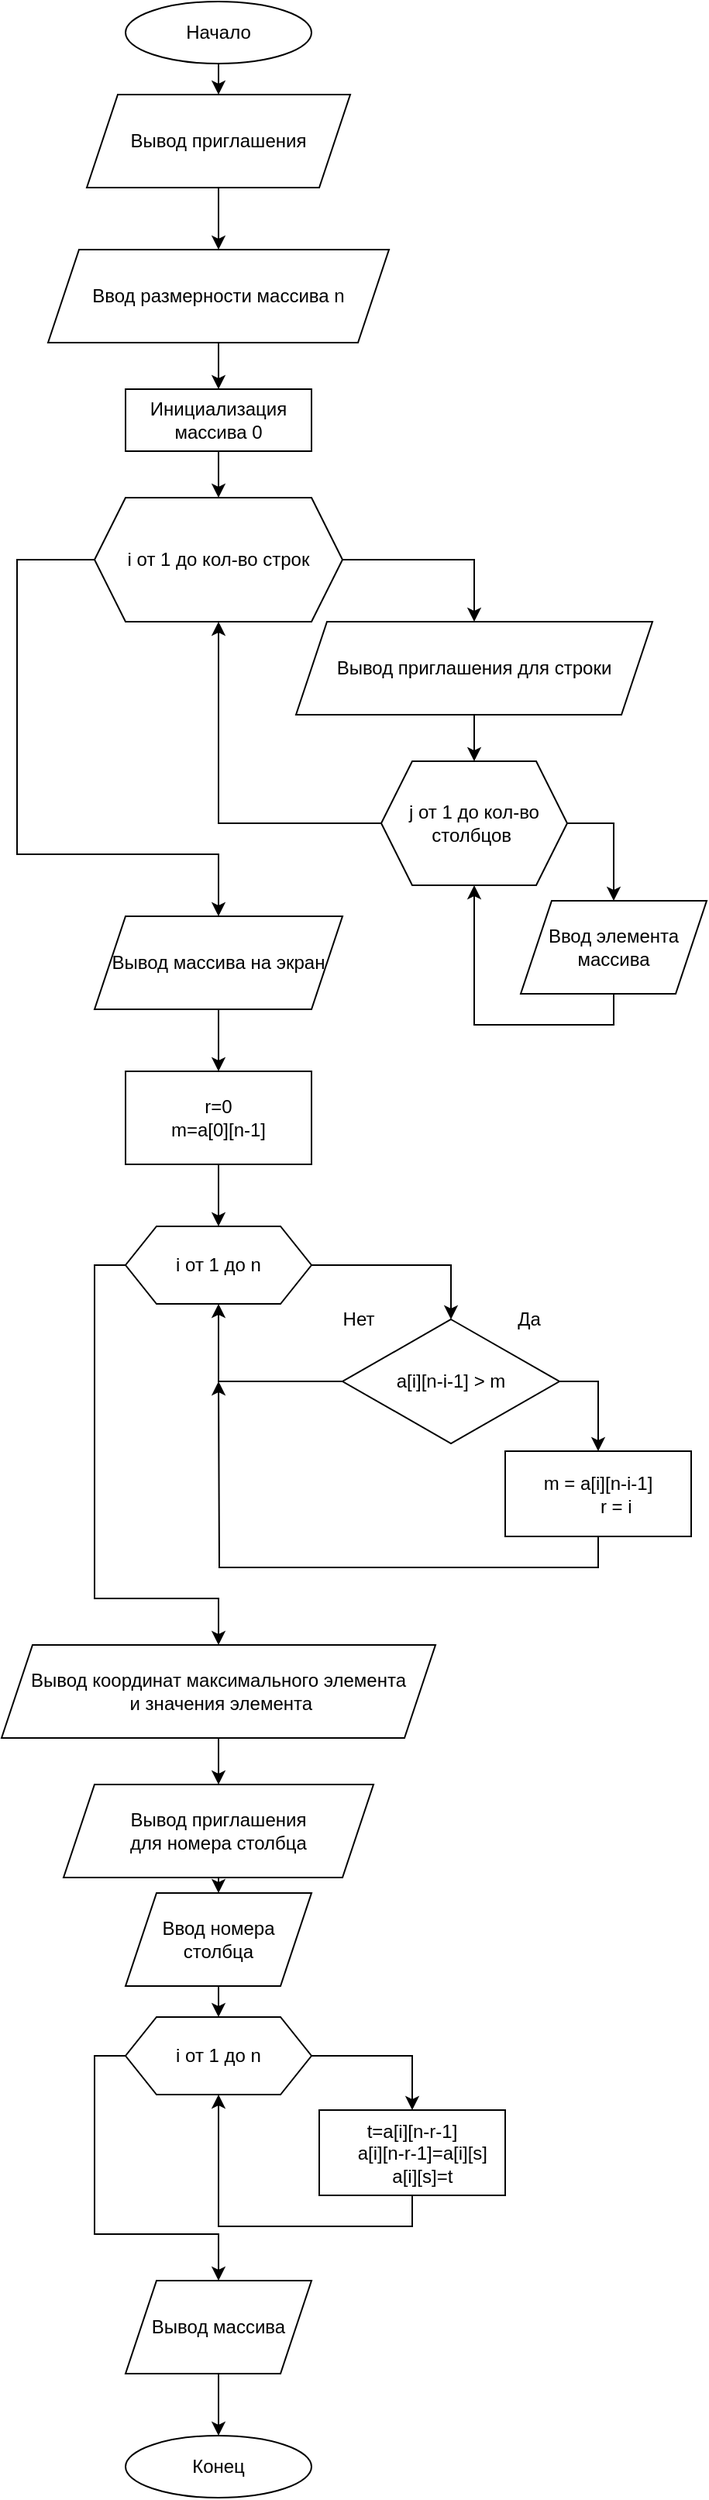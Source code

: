 <mxfile version="14.9.6" type="device"><diagram id="6a731a19-8d31-9384-78a2-239565b7b9f0" name="Page-1"><mxGraphModel dx="1182" dy="1629" grid="1" gridSize="10" guides="1" tooltips="1" connect="1" arrows="1" fold="1" page="1" pageScale="1" pageWidth="1169" pageHeight="827" background="#ffffff" math="0" shadow="0"><root><mxCell id="0"/><mxCell id="1" parent="0"/><mxCell id="NZc4HDJNSBxelqFDVV6K-67" style="edgeStyle=orthogonalEdgeStyle;rounded=0;orthogonalLoop=1;jettySize=auto;html=1;exitX=0.5;exitY=1;exitDx=0;exitDy=0;entryX=0.5;entryY=0;entryDx=0;entryDy=0;" parent="1" source="NZc4HDJNSBxelqFDVV6K-56" target="NZc4HDJNSBxelqFDVV6K-58" edge="1"><mxGeometry relative="1" as="geometry"><mxPoint x="260" y="-580" as="targetPoint"/></mxGeometry></mxCell><mxCell id="NZc4HDJNSBxelqFDVV6K-56" value="Начало" style="ellipse;whiteSpace=wrap;html=1;" parent="1" vertex="1"><mxGeometry x="200" y="-640" width="120" height="40" as="geometry"/></mxCell><mxCell id="NZc4HDJNSBxelqFDVV6K-69" style="edgeStyle=orthogonalEdgeStyle;rounded=0;orthogonalLoop=1;jettySize=auto;html=1;exitX=0.5;exitY=1;exitDx=0;exitDy=0;entryX=0.5;entryY=0;entryDx=0;entryDy=0;" parent="1" source="NZc4HDJNSBxelqFDVV6K-58" target="NZc4HDJNSBxelqFDVV6K-60" edge="1"><mxGeometry relative="1" as="geometry"/></mxCell><mxCell id="NZc4HDJNSBxelqFDVV6K-58" value="Вывод приглашения" style="shape=parallelogram;perimeter=parallelogramPerimeter;whiteSpace=wrap;html=1;fixedSize=1;" parent="1" vertex="1"><mxGeometry x="175" y="-580" width="170" height="60" as="geometry"/></mxCell><mxCell id="NZc4HDJNSBxelqFDVV6K-70" style="edgeStyle=orthogonalEdgeStyle;rounded=0;orthogonalLoop=1;jettySize=auto;html=1;exitX=0.5;exitY=1;exitDx=0;exitDy=0;" parent="1" source="NZc4HDJNSBxelqFDVV6K-60" target="NZc4HDJNSBxelqFDVV6K-78" edge="1"><mxGeometry relative="1" as="geometry"><mxPoint x="260" y="-250" as="targetPoint"/></mxGeometry></mxCell><mxCell id="NZc4HDJNSBxelqFDVV6K-60" value="Ввод размерности массива n" style="shape=parallelogram;perimeter=parallelogramPerimeter;whiteSpace=wrap;html=1;fixedSize=1;" parent="1" vertex="1"><mxGeometry x="150" y="-480" width="220" height="60" as="geometry"/></mxCell><mxCell id="NZc4HDJNSBxelqFDVV6K-74" style="edgeStyle=orthogonalEdgeStyle;rounded=0;orthogonalLoop=1;jettySize=auto;html=1;exitX=0;exitY=0.5;exitDx=0;exitDy=0;entryX=0.5;entryY=0;entryDx=0;entryDy=0;" parent="1" source="NZc4HDJNSBxelqFDVV6K-61" target="NZc4HDJNSBxelqFDVV6K-64" edge="1"><mxGeometry relative="1" as="geometry"><Array as="points"><mxPoint x="130" y="-280"/><mxPoint x="130" y="-90"/><mxPoint x="260" y="-90"/></Array></mxGeometry></mxCell><mxCell id="NZc4HDJNSBxelqFDVV6K-77" style="edgeStyle=orthogonalEdgeStyle;rounded=0;orthogonalLoop=1;jettySize=auto;html=1;exitX=1;exitY=0.5;exitDx=0;exitDy=0;" parent="1" source="NZc4HDJNSBxelqFDVV6K-61" target="9MGwF25c3xMetts-ablq-1" edge="1"><mxGeometry relative="1" as="geometry"><mxPoint x="380" y="-210" as="targetPoint"/></mxGeometry></mxCell><mxCell id="NZc4HDJNSBxelqFDVV6K-61" value="i от 1 до кол-во строк" style="shape=hexagon;perimeter=hexagonPerimeter2;whiteSpace=wrap;html=1;fixedSize=1;" parent="1" vertex="1"><mxGeometry x="180" y="-320" width="160" height="80" as="geometry"/></mxCell><mxCell id="NZc4HDJNSBxelqFDVV6K-73" style="edgeStyle=orthogonalEdgeStyle;rounded=0;orthogonalLoop=1;jettySize=auto;html=1;entryX=0.5;entryY=1;entryDx=0;entryDy=0;exitX=0.5;exitY=1;exitDx=0;exitDy=0;" parent="1" source="9MGwF25c3xMetts-ablq-3" target="NZc4HDJNSBxelqFDVV6K-76" edge="1"><mxGeometry relative="1" as="geometry"><mxPoint x="520" y="50" as="sourcePoint"/></mxGeometry></mxCell><mxCell id="NZc4HDJNSBxelqFDVV6K-75" style="edgeStyle=orthogonalEdgeStyle;rounded=0;orthogonalLoop=1;jettySize=auto;html=1;exitX=0.5;exitY=1;exitDx=0;exitDy=0;" parent="1" source="NZc4HDJNSBxelqFDVV6K-64" target="9MGwF25c3xMetts-ablq-5" edge="1"><mxGeometry relative="1" as="geometry"><mxPoint x="260" y="80" as="targetPoint"/></mxGeometry></mxCell><mxCell id="NZc4HDJNSBxelqFDVV6K-64" value="Вывод массива на экран" style="shape=parallelogram;perimeter=parallelogramPerimeter;whiteSpace=wrap;html=1;fixedSize=1;" parent="1" vertex="1"><mxGeometry x="180" y="-50" width="160" height="60" as="geometry"/></mxCell><mxCell id="NZc4HDJNSBxelqFDVV6K-65" value="Конец" style="ellipse;whiteSpace=wrap;html=1;" parent="1" vertex="1"><mxGeometry x="200" y="930" width="120" height="40" as="geometry"/></mxCell><mxCell id="NZc4HDJNSBxelqFDVV6K-81" style="edgeStyle=orthogonalEdgeStyle;rounded=0;orthogonalLoop=1;jettySize=auto;html=1;exitX=1;exitY=0.5;exitDx=0;exitDy=0;entryX=0.5;entryY=0;entryDx=0;entryDy=0;" parent="1" source="NZc4HDJNSBxelqFDVV6K-76" target="9MGwF25c3xMetts-ablq-3" edge="1"><mxGeometry relative="1" as="geometry"><mxPoint x="520" y="-20" as="targetPoint"/></mxGeometry></mxCell><mxCell id="NZc4HDJNSBxelqFDVV6K-86" style="edgeStyle=orthogonalEdgeStyle;rounded=0;orthogonalLoop=1;jettySize=auto;html=1;exitX=0;exitY=0.5;exitDx=0;exitDy=0;entryX=0.5;entryY=1;entryDx=0;entryDy=0;" parent="1" source="NZc4HDJNSBxelqFDVV6K-76" target="NZc4HDJNSBxelqFDVV6K-61" edge="1"><mxGeometry relative="1" as="geometry"/></mxCell><mxCell id="NZc4HDJNSBxelqFDVV6K-76" value="j от 1 до кол-во столбцов&amp;nbsp;" style="shape=hexagon;perimeter=hexagonPerimeter2;whiteSpace=wrap;html=1;fixedSize=1;" parent="1" vertex="1"><mxGeometry x="365" y="-150" width="120" height="80" as="geometry"/></mxCell><mxCell id="NZc4HDJNSBxelqFDVV6K-79" style="edgeStyle=orthogonalEdgeStyle;rounded=0;orthogonalLoop=1;jettySize=auto;html=1;exitX=0.5;exitY=1;exitDx=0;exitDy=0;" parent="1" source="NZc4HDJNSBxelqFDVV6K-78" target="NZc4HDJNSBxelqFDVV6K-61" edge="1"><mxGeometry relative="1" as="geometry"/></mxCell><mxCell id="NZc4HDJNSBxelqFDVV6K-78" value="Инициализация массива 0" style="rounded=0;whiteSpace=wrap;html=1;" parent="1" vertex="1"><mxGeometry x="200" y="-390" width="120" height="40" as="geometry"/></mxCell><mxCell id="NZc4HDJNSBxelqFDVV6K-102" style="edgeStyle=orthogonalEdgeStyle;rounded=0;orthogonalLoop=1;jettySize=auto;html=1;exitX=0.5;exitY=1;exitDx=0;exitDy=0;entryX=0.5;entryY=0;entryDx=0;entryDy=0;" parent="1" source="NZc4HDJNSBxelqFDVV6K-100" target="NZc4HDJNSBxelqFDVV6K-65" edge="1"><mxGeometry relative="1" as="geometry"/></mxCell><mxCell id="NZc4HDJNSBxelqFDVV6K-100" value="Вывод массива" style="shape=parallelogram;perimeter=parallelogramPerimeter;whiteSpace=wrap;html=1;fixedSize=1;" parent="1" vertex="1"><mxGeometry x="200" y="830" width="120" height="60" as="geometry"/></mxCell><mxCell id="9MGwF25c3xMetts-ablq-2" style="edgeStyle=orthogonalEdgeStyle;rounded=0;orthogonalLoop=1;jettySize=auto;html=1;exitX=0.5;exitY=1;exitDx=0;exitDy=0;entryX=0.5;entryY=0;entryDx=0;entryDy=0;" parent="1" source="9MGwF25c3xMetts-ablq-1" target="NZc4HDJNSBxelqFDVV6K-76" edge="1"><mxGeometry relative="1" as="geometry"/></mxCell><mxCell id="9MGwF25c3xMetts-ablq-1" value="Вывод приглашения для строки" style="shape=parallelogram;perimeter=parallelogramPerimeter;whiteSpace=wrap;html=1;fixedSize=1;" parent="1" vertex="1"><mxGeometry x="310" y="-240" width="230" height="60" as="geometry"/></mxCell><mxCell id="9MGwF25c3xMetts-ablq-3" value="Ввод элемента массива" style="shape=parallelogram;perimeter=parallelogramPerimeter;whiteSpace=wrap;html=1;fixedSize=1;" parent="1" vertex="1"><mxGeometry x="455" y="-60" width="120" height="60" as="geometry"/></mxCell><mxCell id="9MGwF25c3xMetts-ablq-16" style="edgeStyle=orthogonalEdgeStyle;rounded=0;orthogonalLoop=1;jettySize=auto;html=1;exitX=0.5;exitY=1;exitDx=0;exitDy=0;entryX=0.5;entryY=0;entryDx=0;entryDy=0;" parent="1" source="9MGwF25c3xMetts-ablq-5" target="9MGwF25c3xMetts-ablq-6" edge="1"><mxGeometry relative="1" as="geometry"/></mxCell><mxCell id="9MGwF25c3xMetts-ablq-5" value="&lt;div&gt;r=0&lt;/div&gt;&lt;div&gt;m=a[0][n-1]&lt;/div&gt;" style="rounded=0;whiteSpace=wrap;html=1;" parent="1" vertex="1"><mxGeometry x="200" y="50" width="120" height="60" as="geometry"/></mxCell><mxCell id="9MGwF25c3xMetts-ablq-9" style="edgeStyle=orthogonalEdgeStyle;rounded=0;orthogonalLoop=1;jettySize=auto;html=1;exitX=1;exitY=0.5;exitDx=0;exitDy=0;entryX=0.5;entryY=0;entryDx=0;entryDy=0;" parent="1" source="9MGwF25c3xMetts-ablq-6" target="9MGwF25c3xMetts-ablq-7" edge="1"><mxGeometry relative="1" as="geometry"/></mxCell><mxCell id="9MGwF25c3xMetts-ablq-17" style="edgeStyle=orthogonalEdgeStyle;rounded=0;orthogonalLoop=1;jettySize=auto;html=1;exitX=0;exitY=0.5;exitDx=0;exitDy=0;" parent="1" source="9MGwF25c3xMetts-ablq-6" target="9MGwF25c3xMetts-ablq-18" edge="1"><mxGeometry relative="1" as="geometry"><mxPoint x="260" y="470" as="targetPoint"/><Array as="points"><mxPoint x="180" y="175"/><mxPoint x="180" y="390"/><mxPoint x="260" y="390"/><mxPoint x="260" y="450"/></Array></mxGeometry></mxCell><mxCell id="9MGwF25c3xMetts-ablq-6" value="i от 1 до n" style="shape=hexagon;perimeter=hexagonPerimeter2;whiteSpace=wrap;html=1;fixedSize=1;" parent="1" vertex="1"><mxGeometry x="200" y="150" width="120" height="50" as="geometry"/></mxCell><mxCell id="9MGwF25c3xMetts-ablq-13" style="edgeStyle=orthogonalEdgeStyle;rounded=0;orthogonalLoop=1;jettySize=auto;html=1;exitX=1;exitY=0.5;exitDx=0;exitDy=0;entryX=0.5;entryY=0;entryDx=0;entryDy=0;" parent="1" source="9MGwF25c3xMetts-ablq-7" target="9MGwF25c3xMetts-ablq-12" edge="1"><mxGeometry relative="1" as="geometry"/></mxCell><mxCell id="9MGwF25c3xMetts-ablq-14" style="edgeStyle=orthogonalEdgeStyle;rounded=0;orthogonalLoop=1;jettySize=auto;html=1;exitX=0;exitY=0.5;exitDx=0;exitDy=0;entryX=0.5;entryY=1;entryDx=0;entryDy=0;" parent="1" source="9MGwF25c3xMetts-ablq-7" target="9MGwF25c3xMetts-ablq-6" edge="1"><mxGeometry relative="1" as="geometry"/></mxCell><mxCell id="9MGwF25c3xMetts-ablq-7" value="a[i][n-i-1] &amp;gt; m" style="rhombus;whiteSpace=wrap;html=1;" parent="1" vertex="1"><mxGeometry x="340" y="210" width="140" height="80" as="geometry"/></mxCell><mxCell id="9MGwF25c3xMetts-ablq-10" value="Да" style="text;html=1;align=center;verticalAlign=middle;resizable=0;points=[];autosize=1;strokeColor=none;" parent="1" vertex="1"><mxGeometry x="445" y="200" width="30" height="20" as="geometry"/></mxCell><mxCell id="9MGwF25c3xMetts-ablq-11" value="Нет" style="text;html=1;align=center;verticalAlign=middle;resizable=0;points=[];autosize=1;strokeColor=none;" parent="1" vertex="1"><mxGeometry x="330" y="200" width="40" height="20" as="geometry"/></mxCell><mxCell id="9MGwF25c3xMetts-ablq-15" style="edgeStyle=orthogonalEdgeStyle;rounded=0;orthogonalLoop=1;jettySize=auto;html=1;exitX=0.5;exitY=1;exitDx=0;exitDy=0;" parent="1" source="9MGwF25c3xMetts-ablq-12" edge="1"><mxGeometry relative="1" as="geometry"><mxPoint x="260" y="250" as="targetPoint"/></mxGeometry></mxCell><mxCell id="9MGwF25c3xMetts-ablq-12" value="&lt;div&gt;m = a[i][n-i-1]&lt;/div&gt;&lt;div&gt;&amp;nbsp; &amp;nbsp; &amp;nbsp; &amp;nbsp;r = i&lt;/div&gt;" style="rounded=0;whiteSpace=wrap;html=1;" parent="1" vertex="1"><mxGeometry x="445" y="295" width="120" height="55" as="geometry"/></mxCell><mxCell id="9MGwF25c3xMetts-ablq-20" style="edgeStyle=orthogonalEdgeStyle;rounded=0;orthogonalLoop=1;jettySize=auto;html=1;exitX=0.5;exitY=1;exitDx=0;exitDy=0;" parent="1" source="9MGwF25c3xMetts-ablq-18" target="9MGwF25c3xMetts-ablq-19" edge="1"><mxGeometry relative="1" as="geometry"/></mxCell><mxCell id="9MGwF25c3xMetts-ablq-18" value="Вывод координат максимального элемента&lt;br&gt;&amp;nbsp;и значения элемента" style="shape=parallelogram;perimeter=parallelogramPerimeter;whiteSpace=wrap;html=1;fixedSize=1;" parent="1" vertex="1"><mxGeometry x="120" y="420" width="280" height="60" as="geometry"/></mxCell><mxCell id="9MGwF25c3xMetts-ablq-22" style="edgeStyle=orthogonalEdgeStyle;rounded=0;orthogonalLoop=1;jettySize=auto;html=1;exitX=0.5;exitY=1;exitDx=0;exitDy=0;entryX=0.5;entryY=0;entryDx=0;entryDy=0;" parent="1" source="9MGwF25c3xMetts-ablq-19" target="9MGwF25c3xMetts-ablq-21" edge="1"><mxGeometry relative="1" as="geometry"/></mxCell><mxCell id="9MGwF25c3xMetts-ablq-19" value="Вывод приглашения &lt;br&gt;для номера столбца" style="shape=parallelogram;perimeter=parallelogramPerimeter;whiteSpace=wrap;html=1;fixedSize=1;" parent="1" vertex="1"><mxGeometry x="160" y="510" width="200" height="60" as="geometry"/></mxCell><mxCell id="9MGwF25c3xMetts-ablq-32" style="edgeStyle=orthogonalEdgeStyle;rounded=0;orthogonalLoop=1;jettySize=auto;html=1;exitX=0.5;exitY=1;exitDx=0;exitDy=0;entryX=0.5;entryY=0;entryDx=0;entryDy=0;" parent="1" source="9MGwF25c3xMetts-ablq-21" target="9MGwF25c3xMetts-ablq-24" edge="1"><mxGeometry relative="1" as="geometry"/></mxCell><mxCell id="9MGwF25c3xMetts-ablq-21" value="Ввод номера столбца" style="shape=parallelogram;perimeter=parallelogramPerimeter;whiteSpace=wrap;html=1;fixedSize=1;" parent="1" vertex="1"><mxGeometry x="200" y="580" width="120" height="60" as="geometry"/></mxCell><mxCell id="9MGwF25c3xMetts-ablq-23" style="edgeStyle=orthogonalEdgeStyle;rounded=0;orthogonalLoop=1;jettySize=auto;html=1;exitX=1;exitY=0.5;exitDx=0;exitDy=0;entryX=0.5;entryY=0;entryDx=0;entryDy=0;" parent="1" source="9MGwF25c3xMetts-ablq-24" target="9MGwF25c3xMetts-ablq-31" edge="1"><mxGeometry relative="1" as="geometry"><mxPoint x="510" y="810" as="targetPoint"/></mxGeometry></mxCell><mxCell id="9MGwF25c3xMetts-ablq-33" style="edgeStyle=orthogonalEdgeStyle;rounded=0;orthogonalLoop=1;jettySize=auto;html=1;exitX=0;exitY=0.5;exitDx=0;exitDy=0;" parent="1" source="9MGwF25c3xMetts-ablq-24" target="NZc4HDJNSBxelqFDVV6K-100" edge="1"><mxGeometry relative="1" as="geometry"><Array as="points"><mxPoint x="180" y="685"/><mxPoint x="180" y="800"/><mxPoint x="260" y="800"/></Array></mxGeometry></mxCell><mxCell id="9MGwF25c3xMetts-ablq-24" value="i от 1 до n" style="shape=hexagon;perimeter=hexagonPerimeter2;whiteSpace=wrap;html=1;fixedSize=1;" parent="1" vertex="1"><mxGeometry x="200" y="660" width="120" height="50" as="geometry"/></mxCell><mxCell id="9MGwF25c3xMetts-ablq-30" style="edgeStyle=orthogonalEdgeStyle;rounded=0;orthogonalLoop=1;jettySize=auto;html=1;exitX=0.5;exitY=1;exitDx=0;exitDy=0;entryX=0.5;entryY=1;entryDx=0;entryDy=0;" parent="1" source="9MGwF25c3xMetts-ablq-31" target="9MGwF25c3xMetts-ablq-24" edge="1"><mxGeometry relative="1" as="geometry"><mxPoint x="260" y="760" as="targetPoint"/></mxGeometry></mxCell><mxCell id="9MGwF25c3xMetts-ablq-31" value="&lt;div&gt;t=a[i][n-r-1]&lt;/div&gt;&lt;div&gt;&amp;nbsp; &amp;nbsp; a[i][n-r-1]=a[i][s]&lt;/div&gt;&lt;div&gt;&amp;nbsp; &amp;nbsp; a[i][s]=t&lt;/div&gt;" style="rounded=0;whiteSpace=wrap;html=1;" parent="1" vertex="1"><mxGeometry x="325" y="720" width="120" height="55" as="geometry"/></mxCell></root></mxGraphModel></diagram></mxfile>